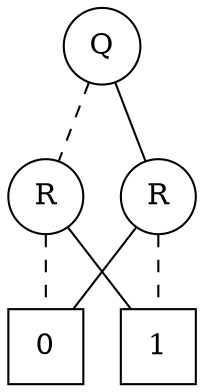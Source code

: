 digraph G {
  0 [label=0 shape=square]
  1 [label=1 shape=square]
  r0 [label=R shape=circle]
  r1 [label=R shape=circle]
  r0 -> 0 [arrowhead=none style=dashed]
  r0 -> 1 [arrowhead=none]
  r1 -> 1 [arrowhead=none style=dashed]
  r1 -> 0 [arrowhead=none]
  q1 [label=Q shape=circle]
  q1 -> r0 [arrowhead=none style=dashed]
  q1 -> r1 [arrowhead=none]
}
